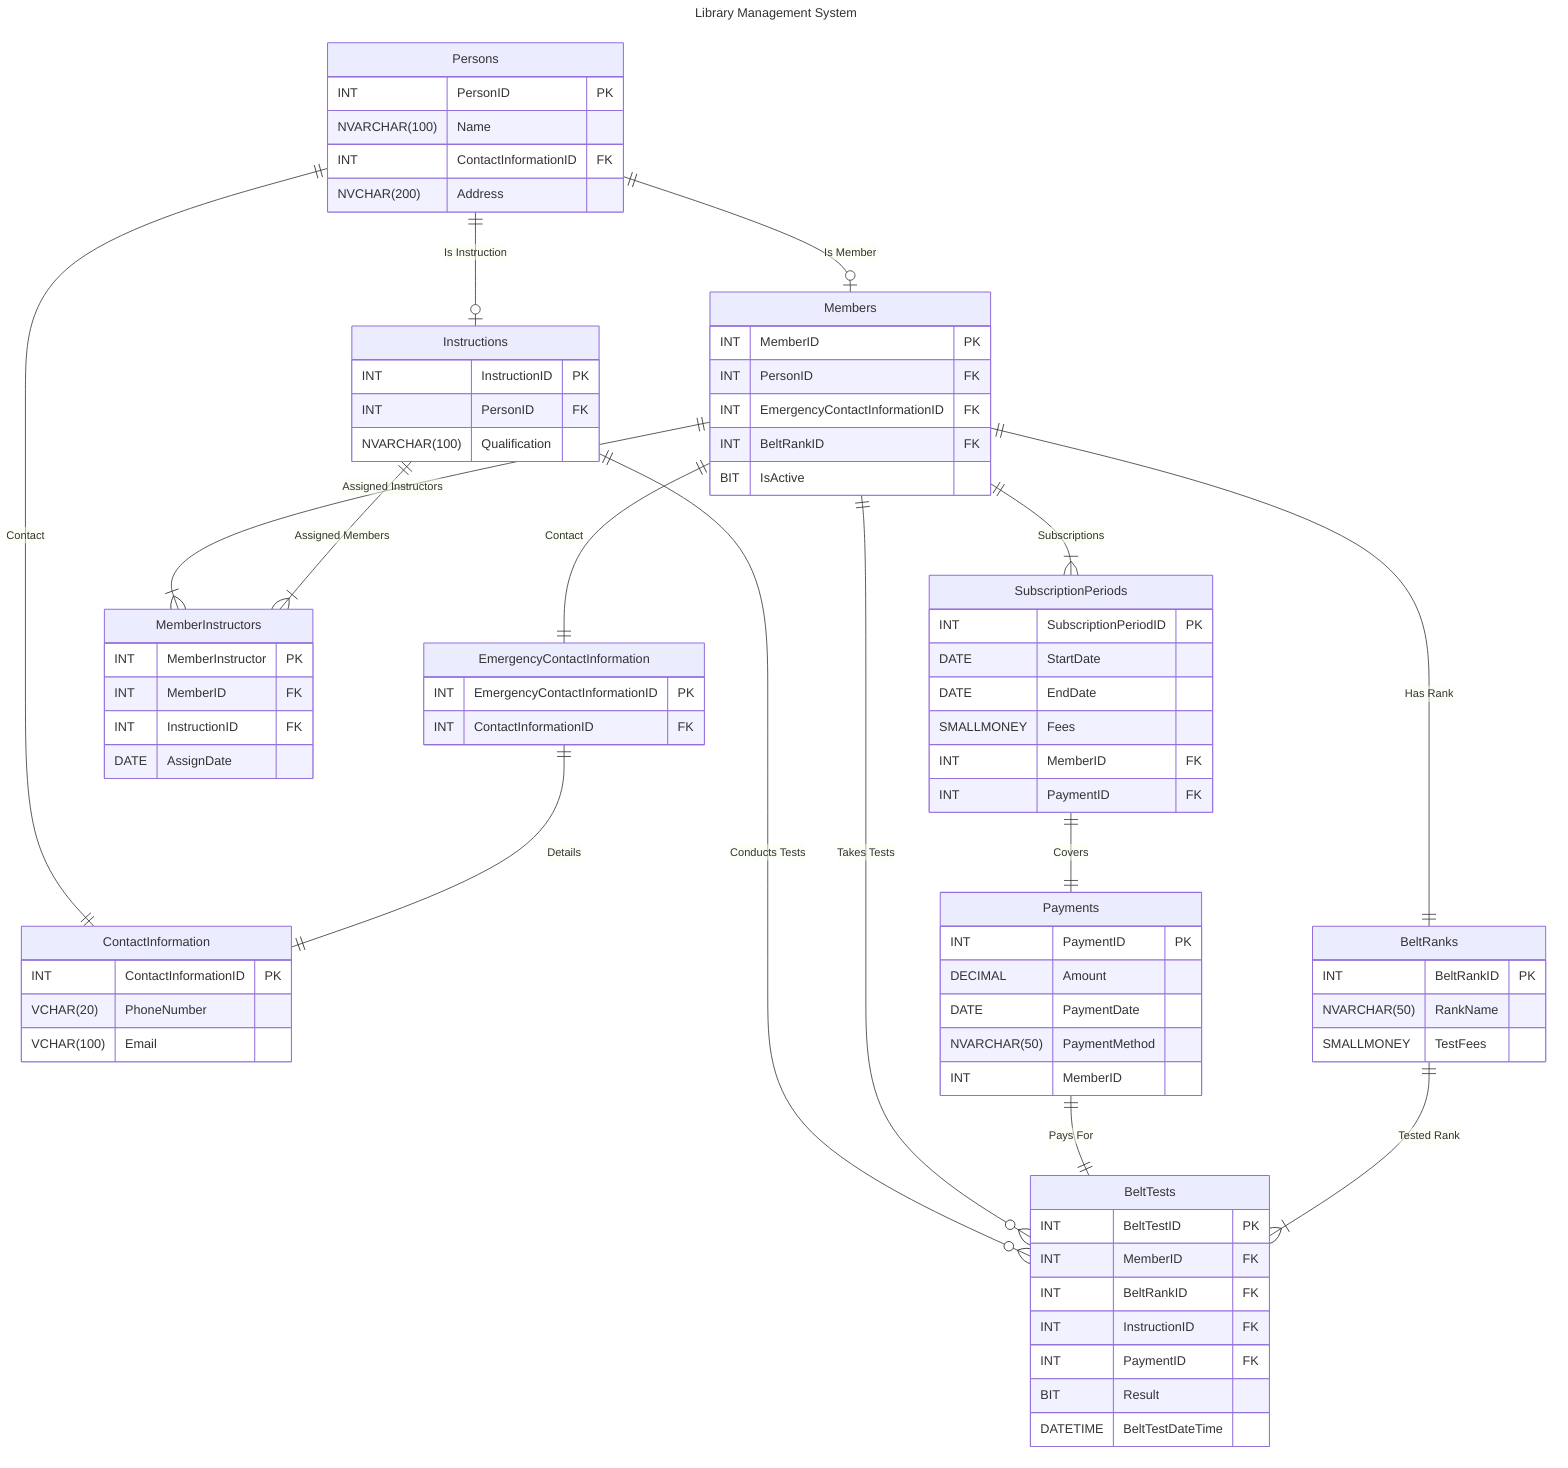 ---
title: "Library Management System"
---
erDiagram
    Persons {
        INT PersonID PK
        NVARCHAR(100) Name
        INT ContactInformationID FK
        NVCHAR(200) Address
    }

    ContactInformation {
        INT ContactInformationID PK
        VCHAR(20) PhoneNumber
        VCHAR(100) Email
    }

    Members {
        INT MemberID PK
        INT PersonID FK
        INT EmergencyContactInformationID FK
        INT BeltRankID FK
        BIT IsActive
    }

    EmergencyContactInformation {
        INT EmergencyContactInformationID PK
        INT ContactInformationID FK
    }

    BeltRanks {
        INT BeltRankID PK
        NVARCHAR(50) RankName
        SMALLMONEY TestFees
    }

    Instructions {
        INT InstructionID PK
        INT PersonID FK
        NVARCHAR(100) Qualification
    }

    MemberInstructors {
        INT MemberInstructor PK
        INT MemberID FK
        INT InstructionID FK
        DATE AssignDate
    }

    SubscriptionPeriods {
        INT SubscriptionPeriodID PK
        DATE StartDate
        DATE EndDate
        SMALLMONEY Fees
        INT MemberID FK
        INT PaymentID FK
    }

    BeltTests {
        INT BeltTestID PK
        INT MemberID FK
        INT BeltRankID FK
        INT InstructionID FK
        INT PaymentID FK
        BIT Result
        DATETIME BeltTestDateTime
    }

    Payments {
        INT PaymentID PK
        DECIMAL Amount
        DATE PaymentDate
        NVARCHAR(50) PaymentMethod
        INT MemberID
    }

    Persons ||--o| Members: "Is Member"
    Persons ||--o| Instructions: "Is Instruction"
    Persons ||--|| ContactInformation: "Contact"
    Members ||--|| EmergencyContactInformation: "Contact"
    EmergencyContactInformation ||--|| ContactInformation: "Details"
    Members ||--|{ MemberInstructors: "Assigned Instructors"
    Instructions ||--|{ MemberInstructors: "Assigned Members"
    Instructions ||--o{ BeltTests: "Conducts Tests"
    Members ||--|{ SubscriptionPeriods: "Subscriptions"
    Members ||--|| BeltRanks: "Has Rank"
    Members ||--o{ BeltTests: "Takes Tests"
    SubscriptionPeriods ||--|| Payments: "Covers"
    Payments ||--|| BeltTests: "Pays For"
    BeltRanks ||--|{ BeltTests: "Tested Rank"